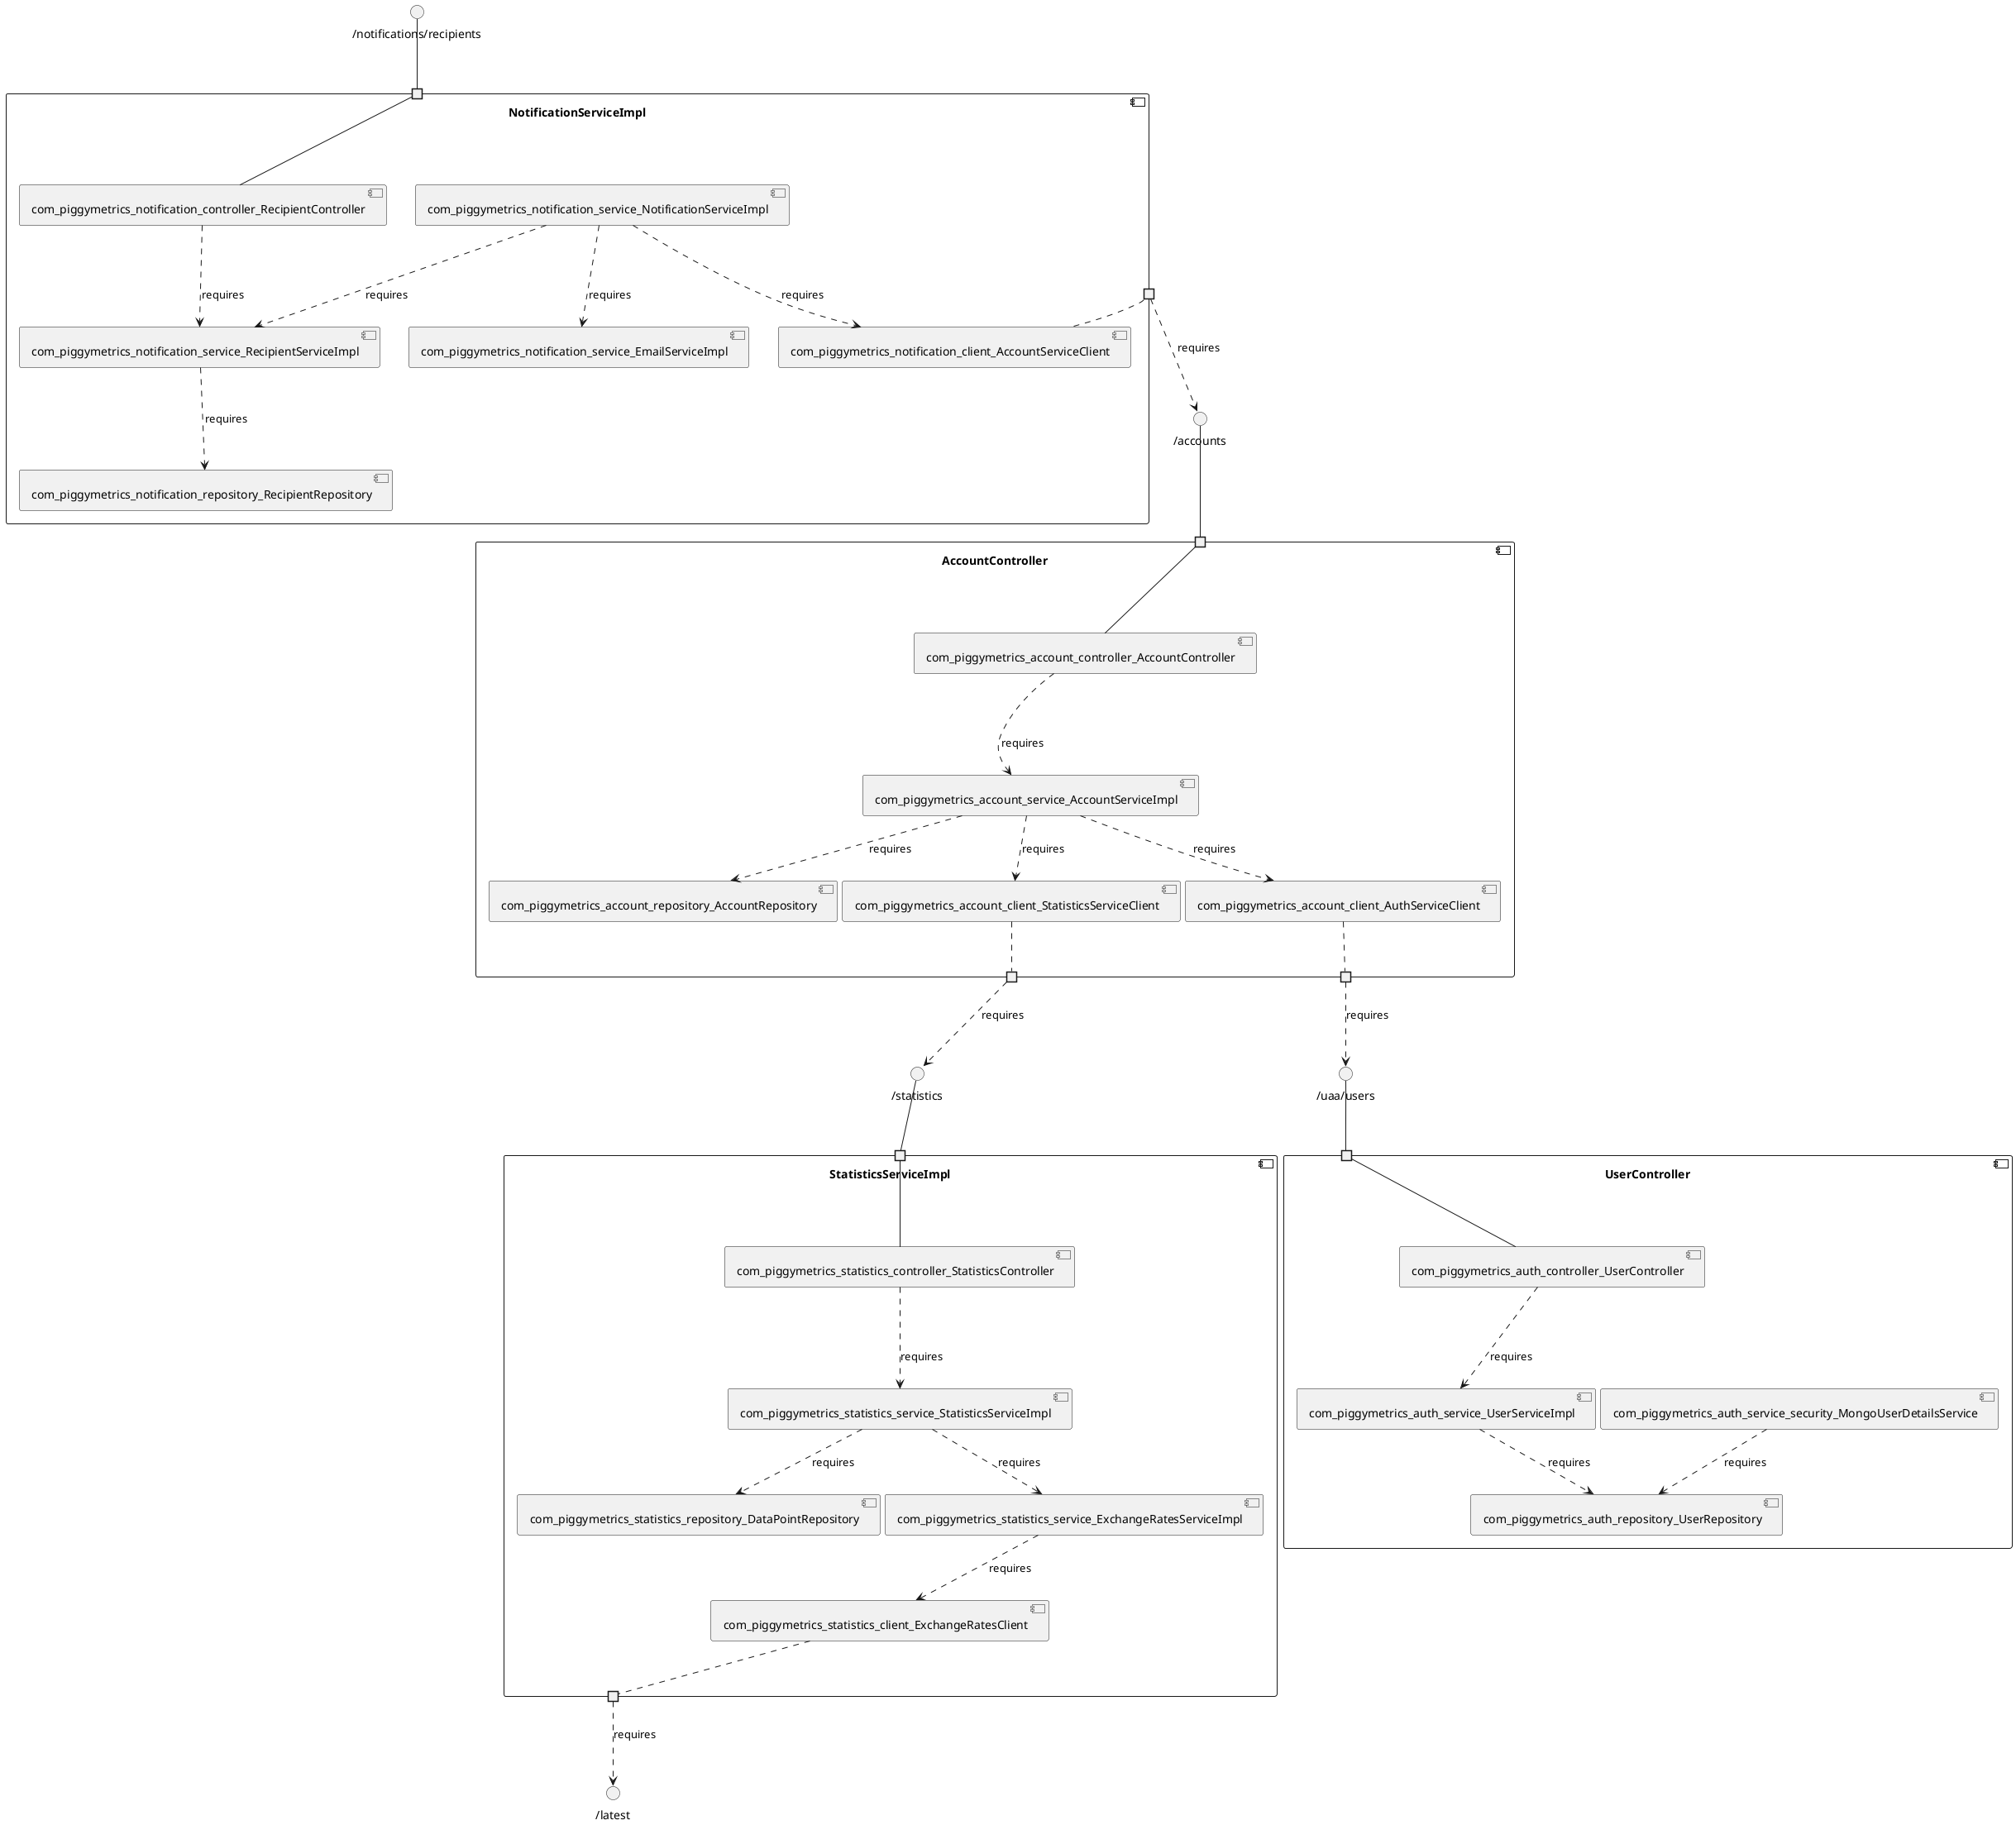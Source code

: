 @startuml
skinparam fixCircleLabelOverlapping true
component "AccountController\n\n\n\n\n\n" {
[com_piggymetrics_account_controller_AccountController]
[com_piggymetrics_account_service_AccountServiceImpl]
[com_piggymetrics_account_client_AuthServiceClient]
[com_piggymetrics_account_client_StatisticsServiceClient]
[com_piggymetrics_account_repository_AccountRepository]
portin " " as AccountController.requires._accounts
portout " " as AccountController.provides._statistics
portout " " as AccountController.provides._uaa_users
[com_piggymetrics_account_controller_AccountController]..>[com_piggymetrics_account_service_AccountServiceImpl] : requires
[com_piggymetrics_account_service_AccountServiceImpl]..>[com_piggymetrics_account_repository_AccountRepository] : requires
[com_piggymetrics_account_service_AccountServiceImpl]..>[com_piggymetrics_account_client_AuthServiceClient] : requires
[com_piggymetrics_account_service_AccountServiceImpl]..>[com_piggymetrics_account_client_StatisticsServiceClient] : requires
"AccountController.requires._accounts"--[com_piggymetrics_account_controller_AccountController]
[com_piggymetrics_account_client_AuthServiceClient].."AccountController.provides._uaa_users"
[com_piggymetrics_account_client_StatisticsServiceClient].."AccountController.provides._statistics"
}
interface "/accounts" as interface._accounts
interface._accounts--"AccountController.requires._accounts"
interface "/uaa/users" as interface._uaa_users
"AccountController.provides._uaa_users"..>interface._uaa_users : requires
interface "/statistics" as interface._statistics
"AccountController.provides._statistics"..>interface._statistics : requires
component "NotificationServiceImpl\n\n\n\n\n\n" {
[com_piggymetrics_notification_service_NotificationServiceImpl]
[com_piggymetrics_notification_service_EmailServiceImpl]
[com_piggymetrics_notification_repository_RecipientRepository]
[com_piggymetrics_notification_client_AccountServiceClient]
[com_piggymetrics_notification_controller_RecipientController]
[com_piggymetrics_notification_service_RecipientServiceImpl]
portin " " as NotificationServiceImpl.requires._notifications_recipients
portout " " as NotificationServiceImpl.provides._accounts
[com_piggymetrics_notification_service_NotificationServiceImpl]..>[com_piggymetrics_notification_service_RecipientServiceImpl] : requires
[com_piggymetrics_notification_controller_RecipientController]..>[com_piggymetrics_notification_service_RecipientServiceImpl] : requires
[com_piggymetrics_notification_service_RecipientServiceImpl]..>[com_piggymetrics_notification_repository_RecipientRepository] : requires
[com_piggymetrics_notification_service_NotificationServiceImpl]..>[com_piggymetrics_notification_client_AccountServiceClient] : requires
[com_piggymetrics_notification_service_NotificationServiceImpl]..>[com_piggymetrics_notification_service_EmailServiceImpl] : requires
"NotificationServiceImpl.requires._notifications_recipients"--[com_piggymetrics_notification_controller_RecipientController]
[com_piggymetrics_notification_client_AccountServiceClient].."NotificationServiceImpl.provides._accounts"
}
interface "/notifications/recipients" as interface._notifications_recipients
interface._notifications_recipients--"NotificationServiceImpl.requires._notifications_recipients"
interface "/accounts" as interface._accounts
"NotificationServiceImpl.provides._accounts"..>interface._accounts : requires
component "StatisticsServiceImpl\n\n\n\n\n\n" {
[com_piggymetrics_statistics_repository_DataPointRepository]
[com_piggymetrics_statistics_client_ExchangeRatesClient]
[com_piggymetrics_statistics_controller_StatisticsController]
[com_piggymetrics_statistics_service_StatisticsServiceImpl]
[com_piggymetrics_statistics_service_ExchangeRatesServiceImpl]
portin " " as StatisticsServiceImpl.requires._statistics
portout " " as StatisticsServiceImpl.provides._latest
[com_piggymetrics_statistics_service_StatisticsServiceImpl]..>[com_piggymetrics_statistics_service_ExchangeRatesServiceImpl] : requires
[com_piggymetrics_statistics_controller_StatisticsController]..>[com_piggymetrics_statistics_service_StatisticsServiceImpl] : requires
[com_piggymetrics_statistics_service_StatisticsServiceImpl]..>[com_piggymetrics_statistics_repository_DataPointRepository] : requires
[com_piggymetrics_statistics_service_ExchangeRatesServiceImpl]..>[com_piggymetrics_statistics_client_ExchangeRatesClient] : requires
"StatisticsServiceImpl.requires._statistics"--[com_piggymetrics_statistics_controller_StatisticsController]
[com_piggymetrics_statistics_client_ExchangeRatesClient].."StatisticsServiceImpl.provides._latest"
}
interface "/statistics" as interface._statistics
interface._statistics--"StatisticsServiceImpl.requires._statistics"
interface "/latest" as interface._latest
"StatisticsServiceImpl.provides._latest"..>interface._latest : requires
component "UserController\n\n\n\n\n\n" {
[com_piggymetrics_auth_service_security_MongoUserDetailsService]
[com_piggymetrics_auth_controller_UserController]
[com_piggymetrics_auth_service_UserServiceImpl]
[com_piggymetrics_auth_repository_UserRepository]
portin " " as UserController.requires._uaa_users
[com_piggymetrics_auth_service_security_MongoUserDetailsService]..>[com_piggymetrics_auth_repository_UserRepository] : requires
[com_piggymetrics_auth_service_UserServiceImpl]..>[com_piggymetrics_auth_repository_UserRepository] : requires
[com_piggymetrics_auth_controller_UserController]..>[com_piggymetrics_auth_service_UserServiceImpl] : requires
"UserController.requires._uaa_users"--[com_piggymetrics_auth_controller_UserController]
}
interface "/uaa/users" as interface._uaa_users
interface._uaa_users--"UserController.requires._uaa_users"

@enduml
